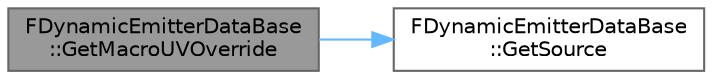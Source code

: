 digraph "FDynamicEmitterDataBase::GetMacroUVOverride"
{
 // INTERACTIVE_SVG=YES
 // LATEX_PDF_SIZE
  bgcolor="transparent";
  edge [fontname=Helvetica,fontsize=10,labelfontname=Helvetica,labelfontsize=10];
  node [fontname=Helvetica,fontsize=10,shape=box,height=0.2,width=0.4];
  rankdir="LR";
  Node1 [id="Node000001",label="FDynamicEmitterDataBase\l::GetMacroUVOverride",height=0.2,width=0.4,color="gray40", fillcolor="grey60", style="filled", fontcolor="black",tooltip="Returns the current macro uv override."];
  Node1 -> Node2 [id="edge1_Node000001_Node000002",color="steelblue1",style="solid",tooltip=" "];
  Node2 [id="Node000002",label="FDynamicEmitterDataBase\l::GetSource",height=0.2,width=0.4,color="grey40", fillcolor="white", style="filled",URL="$dc/d31/structFDynamicEmitterDataBase.html#a3c36ceb3a7f9891c7b717695c30fff4b",tooltip="Returns the source data for this particle system."];
}
